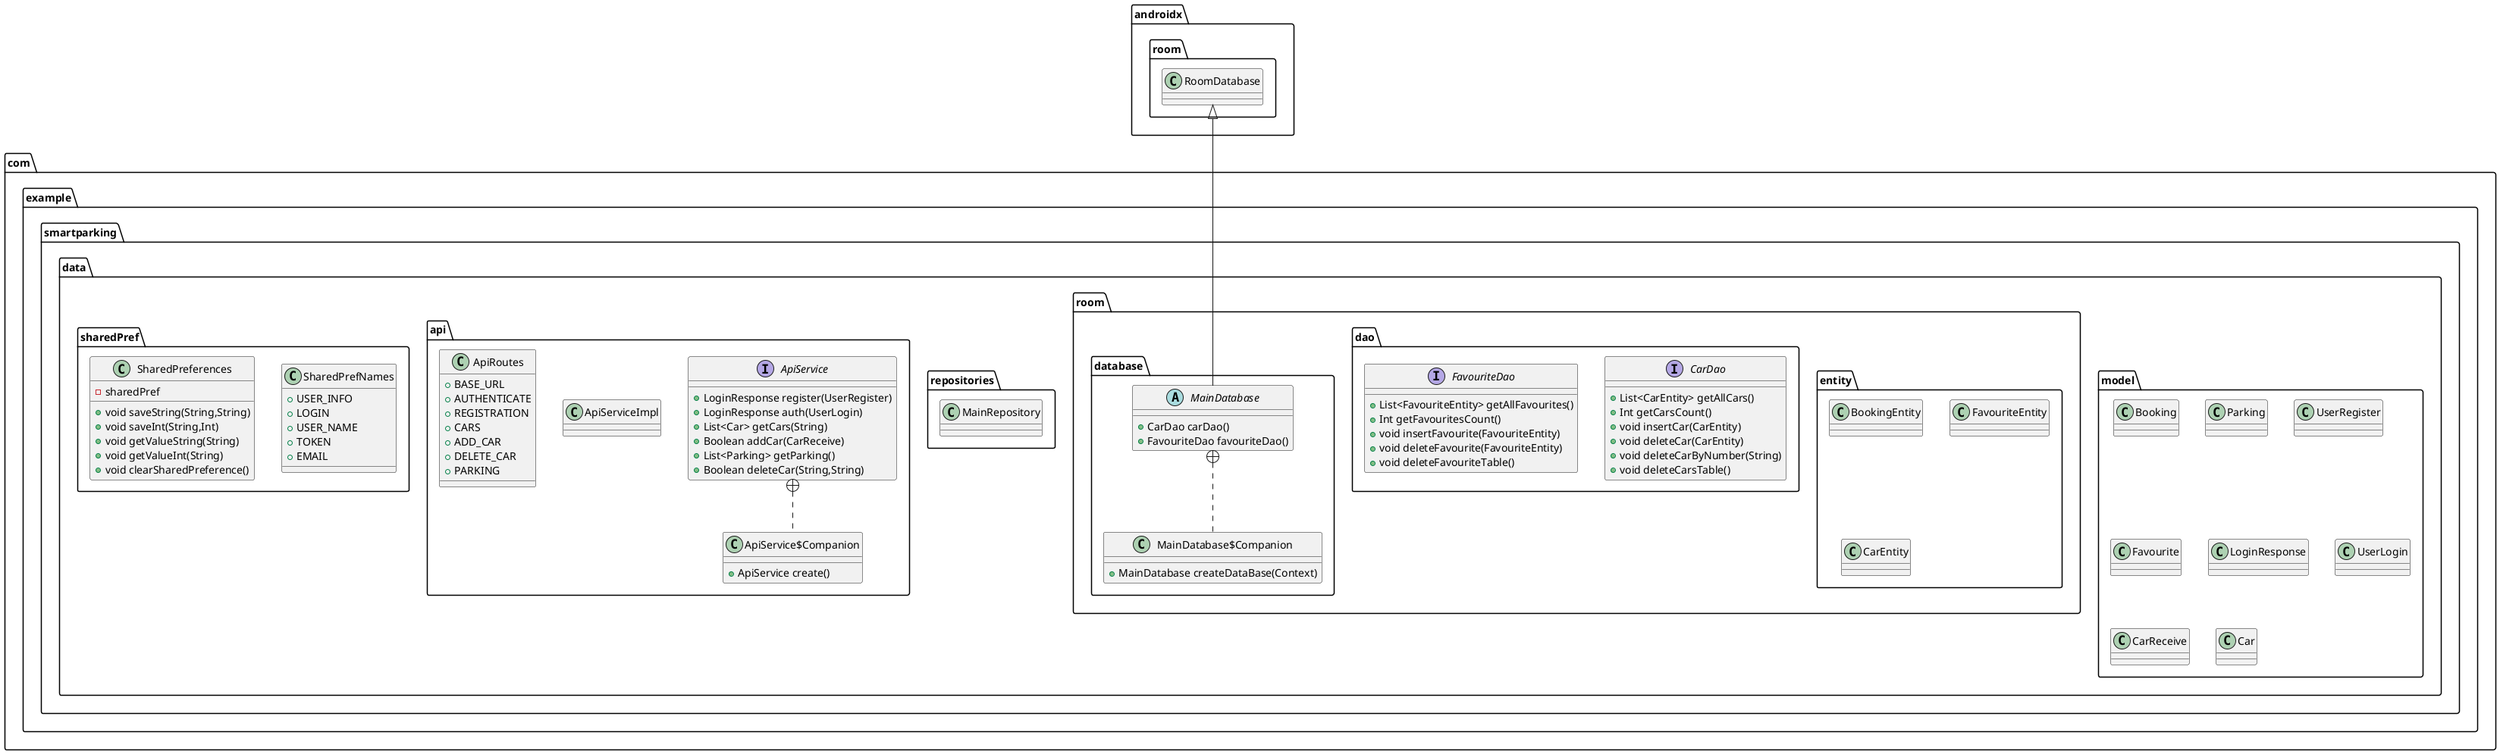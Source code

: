 @startuml
class com.example.smartparking.data.model.Booking {
}
class com.example.smartparking.data.room.entity.BookingEntity {
}
class com.example.smartparking.data.model.Parking {
}
class com.example.smartparking.data.repositories.MainRepository {
}
class com.example.smartparking.data.api.ApiService$Companion {
+ ApiService create()
}

interface com.example.smartparking.data.api.ApiService {
+ LoginResponse register(UserRegister)
+ LoginResponse auth(UserLogin)
+ List<Car> getCars(String)
+ Boolean addCar(CarReceive)
+ List<Parking> getParking()
+ Boolean deleteCar(String,String)
}

class com.example.smartparking.data.api.ApiServiceImpl {
}
class com.example.smartparking.data.model.UserRegister {
}
class com.example.smartparking.data.room.entity.FavouriteEntity {
}
class com.example.smartparking.data.model.Favourite {
}
class com.example.smartparking.data.sharedPref.SharedPrefNames {
+  USER_INFO
+  LOGIN
+  USER_NAME
+  TOKEN
+  EMAIL
}

class com.example.smartparking.data.model.LoginResponse {
}
class com.example.smartparking.data.api.ApiRoutes {
+  BASE_URL
+  AUTHENTICATE
+  REGISTRATION
+  CARS
+  ADD_CAR
+  DELETE_CAR
+  PARKING
}

interface com.example.smartparking.data.room.dao.CarDao {
+ List<CarEntity> getAllCars()
+ Int getCarsCount()
+ void insertCar(CarEntity)
+ void deleteCar(CarEntity)
+ void deleteCarByNumber(String)
+ void deleteCarsTable()
}

class com.example.smartparking.data.model.UserLogin {
}
interface com.example.smartparking.data.room.dao.FavouriteDao {
+ List<FavouriteEntity> getAllFavourites()
+ Int getFavouritesCount()
+ void insertFavourite(FavouriteEntity)
+ void deleteFavourite(FavouriteEntity)
+ void deleteFavouriteTable()
}

class com.example.smartparking.data.model.CarReceive {
}
class com.example.smartparking.data.sharedPref.SharedPreferences {
-  sharedPref
+ void saveString(String,String)
+ void saveInt(String,Int)
+ void getValueString(String)
+ void getValueInt(String)
+ void clearSharedPreference()
}


class com.example.smartparking.data.model.Car {
}
class com.example.smartparking.data.room.database.MainDatabase$Companion {
+ MainDatabase createDataBase(Context)
}

abstract class com.example.smartparking.data.room.database.MainDatabase {
+ CarDao carDao()
+ FavouriteDao favouriteDao()
}

class com.example.smartparking.data.room.entity.CarEntity {
}


com.example.smartparking.data.api.ApiService +.. com.example.smartparking.data.api.ApiService$Companion
com.example.smartparking.data.room.database.MainDatabase +.. com.example.smartparking.data.room.database.MainDatabase$Companion
androidx.room.RoomDatabase <|-- com.example.smartparking.data.room.database.MainDatabase
@enduml
